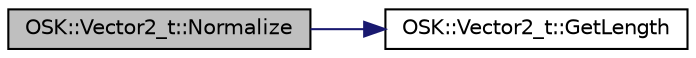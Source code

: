 digraph "OSK::Vector2_t::Normalize"
{
 // LATEX_PDF_SIZE
  edge [fontname="Helvetica",fontsize="10",labelfontname="Helvetica",labelfontsize="10"];
  node [fontname="Helvetica",fontsize="10",shape=record];
  rankdir="LR";
  Node1 [label="OSK::Vector2_t::Normalize",height=0.2,width=0.4,color="black", fillcolor="grey75", style="filled", fontcolor="black",tooltip="Normaliza este vector 2D para que su módulo (GetLength()) sea 1."];
  Node1 -> Node2 [color="midnightblue",fontsize="10",style="solid",fontname="Helvetica"];
  Node2 [label="OSK::Vector2_t::GetLength",height=0.2,width=0.4,color="black", fillcolor="white", style="filled",URL="$class_o_s_k_1_1_vector2__t.html#aa701a4e0822239fa475ddda6dbd97175",tooltip="Módulo del vector. Obtiene la longitud del vector."];
}

